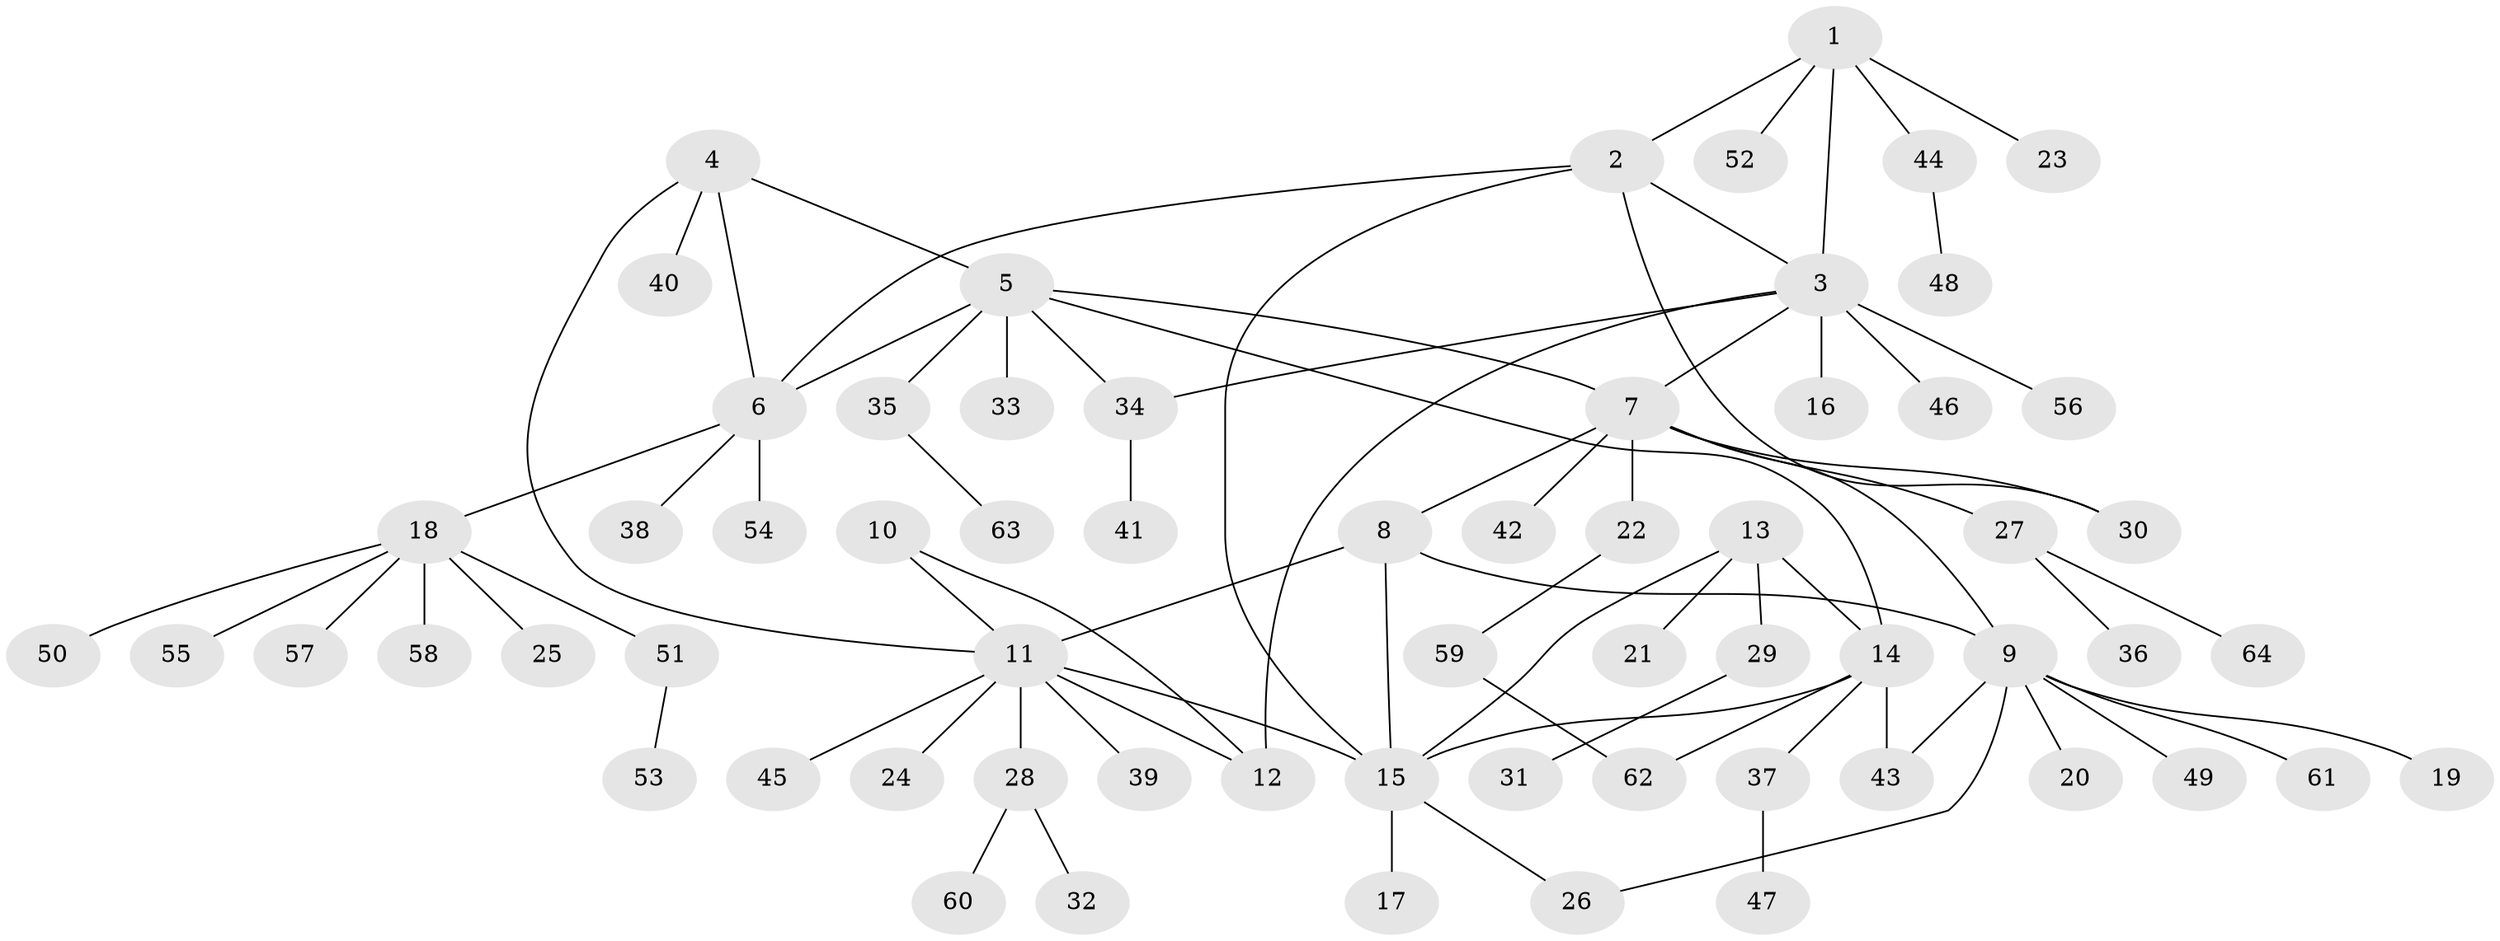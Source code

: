 // coarse degree distribution, {4: 0.044444444444444446, 5: 0.044444444444444446, 7: 0.08888888888888889, 3: 0.044444444444444446, 6: 0.08888888888888889, 2: 0.24444444444444444, 1: 0.4444444444444444}
// Generated by graph-tools (version 1.1) at 2025/52/03/04/25 22:52:49]
// undirected, 64 vertices, 79 edges
graph export_dot {
  node [color=gray90,style=filled];
  1;
  2;
  3;
  4;
  5;
  6;
  7;
  8;
  9;
  10;
  11;
  12;
  13;
  14;
  15;
  16;
  17;
  18;
  19;
  20;
  21;
  22;
  23;
  24;
  25;
  26;
  27;
  28;
  29;
  30;
  31;
  32;
  33;
  34;
  35;
  36;
  37;
  38;
  39;
  40;
  41;
  42;
  43;
  44;
  45;
  46;
  47;
  48;
  49;
  50;
  51;
  52;
  53;
  54;
  55;
  56;
  57;
  58;
  59;
  60;
  61;
  62;
  63;
  64;
  1 -- 2;
  1 -- 3;
  1 -- 23;
  1 -- 44;
  1 -- 52;
  2 -- 3;
  2 -- 6;
  2 -- 15;
  2 -- 30;
  3 -- 7;
  3 -- 12;
  3 -- 16;
  3 -- 34;
  3 -- 46;
  3 -- 56;
  4 -- 5;
  4 -- 6;
  4 -- 11;
  4 -- 40;
  5 -- 6;
  5 -- 7;
  5 -- 14;
  5 -- 33;
  5 -- 34;
  5 -- 35;
  6 -- 18;
  6 -- 38;
  6 -- 54;
  7 -- 8;
  7 -- 9;
  7 -- 22;
  7 -- 27;
  7 -- 30;
  7 -- 42;
  8 -- 9;
  8 -- 11;
  8 -- 15;
  9 -- 19;
  9 -- 20;
  9 -- 26;
  9 -- 43;
  9 -- 49;
  9 -- 61;
  10 -- 11;
  10 -- 12;
  11 -- 12;
  11 -- 15;
  11 -- 24;
  11 -- 28;
  11 -- 39;
  11 -- 45;
  13 -- 14;
  13 -- 15;
  13 -- 21;
  13 -- 29;
  14 -- 15;
  14 -- 37;
  14 -- 43;
  14 -- 62;
  15 -- 17;
  15 -- 26;
  18 -- 25;
  18 -- 50;
  18 -- 51;
  18 -- 55;
  18 -- 57;
  18 -- 58;
  22 -- 59;
  27 -- 36;
  27 -- 64;
  28 -- 32;
  28 -- 60;
  29 -- 31;
  34 -- 41;
  35 -- 63;
  37 -- 47;
  44 -- 48;
  51 -- 53;
  59 -- 62;
}
